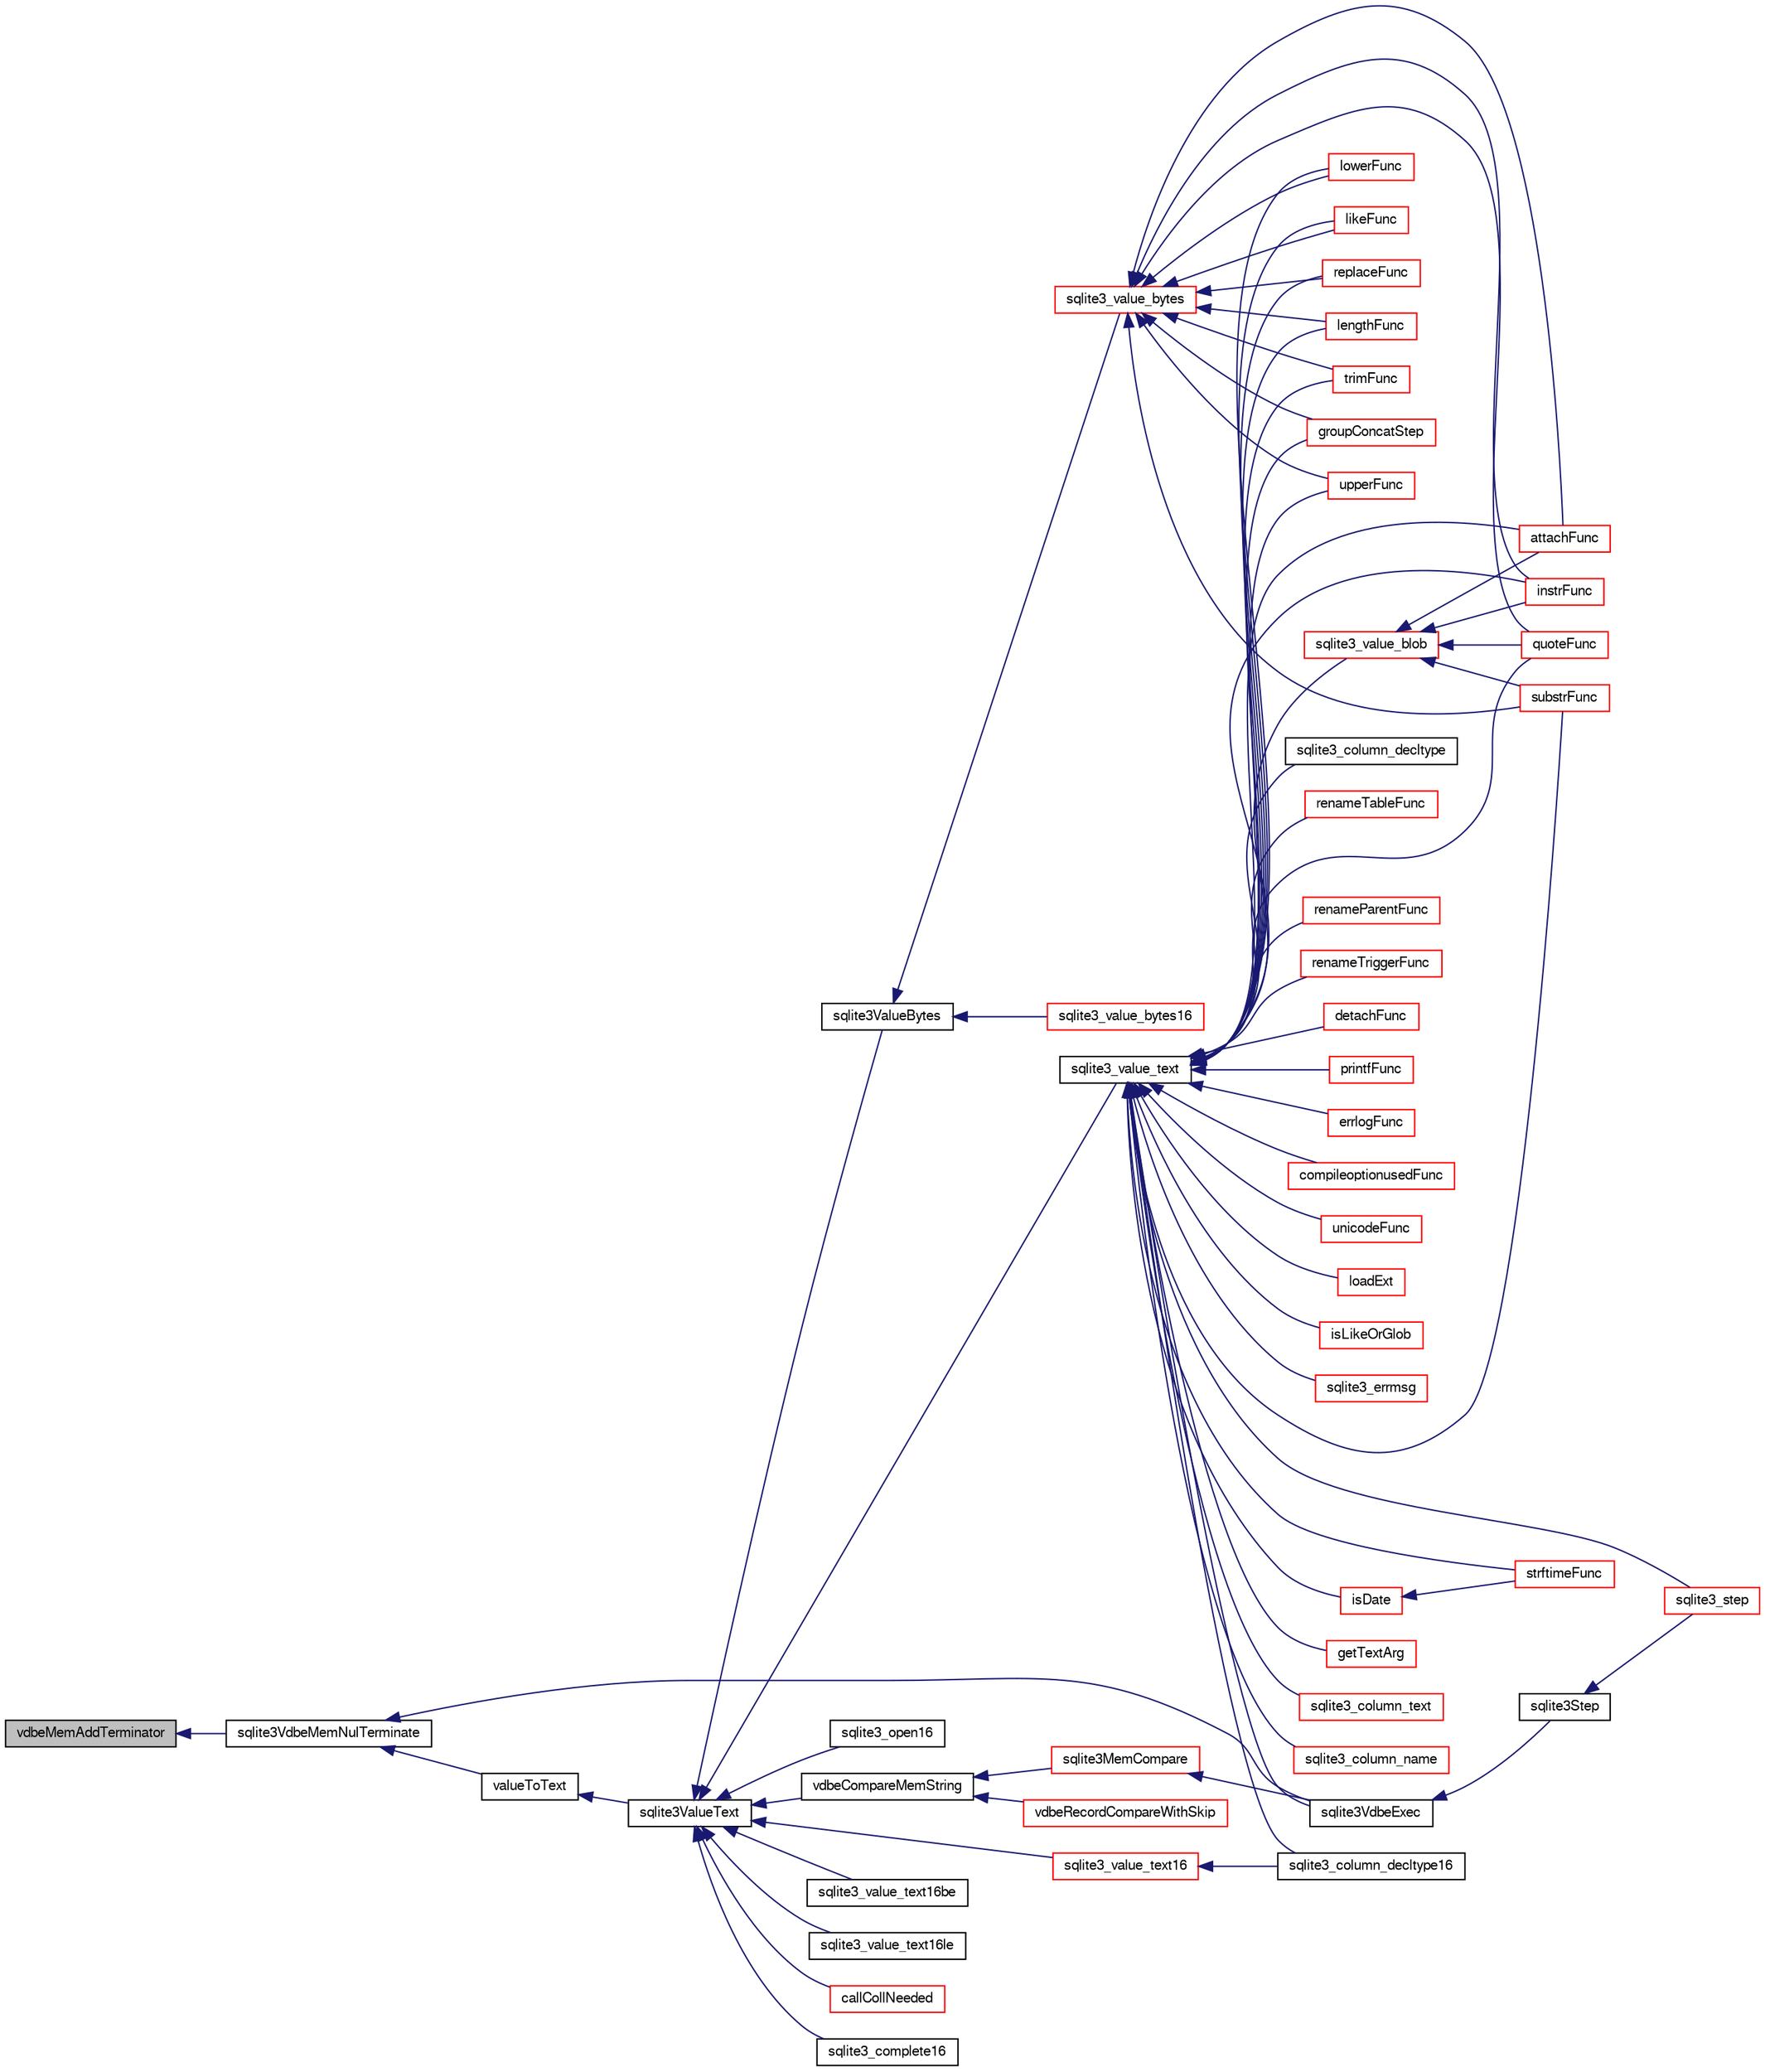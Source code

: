 digraph "vdbeMemAddTerminator"
{
  edge [fontname="FreeSans",fontsize="10",labelfontname="FreeSans",labelfontsize="10"];
  node [fontname="FreeSans",fontsize="10",shape=record];
  rankdir="LR";
  Node864403 [label="vdbeMemAddTerminator",height=0.2,width=0.4,color="black", fillcolor="grey75", style="filled", fontcolor="black"];
  Node864403 -> Node864404 [dir="back",color="midnightblue",fontsize="10",style="solid",fontname="FreeSans"];
  Node864404 [label="sqlite3VdbeMemNulTerminate",height=0.2,width=0.4,color="black", fillcolor="white", style="filled",URL="$sqlite3_8c.html#ad72ffa8a87fad7797ceeca0682df6aa3"];
  Node864404 -> Node864405 [dir="back",color="midnightblue",fontsize="10",style="solid",fontname="FreeSans"];
  Node864405 [label="valueToText",height=0.2,width=0.4,color="black", fillcolor="white", style="filled",URL="$sqlite3_8c.html#abded1c4848e5c5901949c02af499044c"];
  Node864405 -> Node864406 [dir="back",color="midnightblue",fontsize="10",style="solid",fontname="FreeSans"];
  Node864406 [label="sqlite3ValueText",height=0.2,width=0.4,color="black", fillcolor="white", style="filled",URL="$sqlite3_8c.html#ad567a94e52d1adf81f4857fdba00a59b"];
  Node864406 -> Node864407 [dir="back",color="midnightblue",fontsize="10",style="solid",fontname="FreeSans"];
  Node864407 [label="sqlite3ValueBytes",height=0.2,width=0.4,color="black", fillcolor="white", style="filled",URL="$sqlite3_8c.html#a2eac906bf499092dbbbfbb47ae75ad06"];
  Node864407 -> Node864408 [dir="back",color="midnightblue",fontsize="10",style="solid",fontname="FreeSans"];
  Node864408 [label="sqlite3_value_bytes",height=0.2,width=0.4,color="red", fillcolor="white", style="filled",URL="$sqlite3_8h.html#aee6da873358a81b4bbbe1284f157b146"];
  Node864408 -> Node864439 [dir="back",color="midnightblue",fontsize="10",style="solid",fontname="FreeSans"];
  Node864439 [label="attachFunc",height=0.2,width=0.4,color="red", fillcolor="white", style="filled",URL="$sqlite3_8c.html#a69cb751a7da501b9a0aa37e0d7c3eaf7"];
  Node864408 -> Node864672 [dir="back",color="midnightblue",fontsize="10",style="solid",fontname="FreeSans"];
  Node864672 [label="lengthFunc",height=0.2,width=0.4,color="red", fillcolor="white", style="filled",URL="$sqlite3_8c.html#affdabf006c37c26a1c3e325badb83546"];
  Node864408 -> Node865183 [dir="back",color="midnightblue",fontsize="10",style="solid",fontname="FreeSans"];
  Node865183 [label="instrFunc",height=0.2,width=0.4,color="red", fillcolor="white", style="filled",URL="$sqlite3_8c.html#a8f86ca540b92ac28aaefaa126170cf8c"];
  Node864408 -> Node865134 [dir="back",color="midnightblue",fontsize="10",style="solid",fontname="FreeSans"];
  Node865134 [label="substrFunc",height=0.2,width=0.4,color="red", fillcolor="white", style="filled",URL="$sqlite3_8c.html#a8a8739d9af5589338113371e440b2734"];
  Node864408 -> Node865137 [dir="back",color="midnightblue",fontsize="10",style="solid",fontname="FreeSans"];
  Node865137 [label="upperFunc",height=0.2,width=0.4,color="red", fillcolor="white", style="filled",URL="$sqlite3_8c.html#a8f26e491f9fd893cdb476c577f39f260"];
  Node864408 -> Node865138 [dir="back",color="midnightblue",fontsize="10",style="solid",fontname="FreeSans"];
  Node865138 [label="lowerFunc",height=0.2,width=0.4,color="red", fillcolor="white", style="filled",URL="$sqlite3_8c.html#a37a07e2d7c0cb4c521e9c334596c89a7"];
  Node864408 -> Node865154 [dir="back",color="midnightblue",fontsize="10",style="solid",fontname="FreeSans"];
  Node865154 [label="likeFunc",height=0.2,width=0.4,color="red", fillcolor="white", style="filled",URL="$sqlite3_8c.html#a066cc91be49c444497acfa7f2e7dfbd3"];
  Node864408 -> Node865037 [dir="back",color="midnightblue",fontsize="10",style="solid",fontname="FreeSans"];
  Node865037 [label="quoteFunc",height=0.2,width=0.4,color="red", fillcolor="white", style="filled",URL="$sqlite3_8c.html#a8e64c0ef376144dfad6a4a3d499056b8"];
  Node864408 -> Node865114 [dir="back",color="midnightblue",fontsize="10",style="solid",fontname="FreeSans"];
  Node865114 [label="replaceFunc",height=0.2,width=0.4,color="red", fillcolor="white", style="filled",URL="$sqlite3_8c.html#a752b98a7c55d204c397a4902b49b1ce4"];
  Node864408 -> Node865143 [dir="back",color="midnightblue",fontsize="10",style="solid",fontname="FreeSans"];
  Node865143 [label="trimFunc",height=0.2,width=0.4,color="red", fillcolor="white", style="filled",URL="$sqlite3_8c.html#afad56dbe7f08139a630156e644b14704"];
  Node864408 -> Node865104 [dir="back",color="midnightblue",fontsize="10",style="solid",fontname="FreeSans"];
  Node865104 [label="groupConcatStep",height=0.2,width=0.4,color="red", fillcolor="white", style="filled",URL="$sqlite3_8c.html#a5267fc47d0a0d9a8f128c59d100e645d"];
  Node864407 -> Node865232 [dir="back",color="midnightblue",fontsize="10",style="solid",fontname="FreeSans"];
  Node865232 [label="sqlite3_value_bytes16",height=0.2,width=0.4,color="red", fillcolor="white", style="filled",URL="$sqlite3_8h.html#a71c25f7d8ae1cedf94aa4b09d9ff6de2"];
  Node864406 -> Node865234 [dir="back",color="midnightblue",fontsize="10",style="solid",fontname="FreeSans"];
  Node865234 [label="vdbeCompareMemString",height=0.2,width=0.4,color="black", fillcolor="white", style="filled",URL="$sqlite3_8c.html#afc618ccf0c8dc5c4de68c35c8b1613c1"];
  Node865234 -> Node865235 [dir="back",color="midnightblue",fontsize="10",style="solid",fontname="FreeSans"];
  Node865235 [label="sqlite3MemCompare",height=0.2,width=0.4,color="red", fillcolor="white", style="filled",URL="$sqlite3_8c.html#a89fc02818dc8eb6be452ea408164b5e3"];
  Node865235 -> Node864412 [dir="back",color="midnightblue",fontsize="10",style="solid",fontname="FreeSans"];
  Node864412 [label="sqlite3VdbeExec",height=0.2,width=0.4,color="black", fillcolor="white", style="filled",URL="$sqlite3_8c.html#a8ce40a614bdc56719c4d642b1e4dfb21"];
  Node864412 -> Node864413 [dir="back",color="midnightblue",fontsize="10",style="solid",fontname="FreeSans"];
  Node864413 [label="sqlite3Step",height=0.2,width=0.4,color="black", fillcolor="white", style="filled",URL="$sqlite3_8c.html#a3f2872e873e2758a4beedad1d5113554"];
  Node864413 -> Node864414 [dir="back",color="midnightblue",fontsize="10",style="solid",fontname="FreeSans"];
  Node864414 [label="sqlite3_step",height=0.2,width=0.4,color="red", fillcolor="white", style="filled",URL="$sqlite3_8h.html#ac1e491ce36b7471eb28387f7d3c74334"];
  Node865234 -> Node865262 [dir="back",color="midnightblue",fontsize="10",style="solid",fontname="FreeSans"];
  Node865262 [label="vdbeRecordCompareWithSkip",height=0.2,width=0.4,color="red", fillcolor="white", style="filled",URL="$sqlite3_8c.html#a3e4bfdbbc6a8b6120c6df742e0720078"];
  Node864406 -> Node865267 [dir="back",color="midnightblue",fontsize="10",style="solid",fontname="FreeSans"];
  Node865267 [label="sqlite3_value_text",height=0.2,width=0.4,color="black", fillcolor="white", style="filled",URL="$sqlite3_8h.html#a78e024c17b349c4d40fd82d0e02a4a2c"];
  Node865267 -> Node865151 [dir="back",color="midnightblue",fontsize="10",style="solid",fontname="FreeSans"];
  Node865151 [label="isDate",height=0.2,width=0.4,color="red", fillcolor="white", style="filled",URL="$sqlite3_8c.html#a88586fabfb5a2ee248ccf6f5dfb90904"];
  Node865151 -> Node864993 [dir="back",color="midnightblue",fontsize="10",style="solid",fontname="FreeSans"];
  Node864993 [label="strftimeFunc",height=0.2,width=0.4,color="red", fillcolor="white", style="filled",URL="$sqlite3_8c.html#af531defbf93ba3aef96decedeafb344f"];
  Node865267 -> Node864993 [dir="back",color="midnightblue",fontsize="10",style="solid",fontname="FreeSans"];
  Node865267 -> Node865268 [dir="back",color="midnightblue",fontsize="10",style="solid",fontname="FreeSans"];
  Node865268 [label="getTextArg",height=0.2,width=0.4,color="red", fillcolor="white", style="filled",URL="$sqlite3_8c.html#afbb41850423ef20071cefaab0431e04d"];
  Node865267 -> Node865181 [dir="back",color="midnightblue",fontsize="10",style="solid",fontname="FreeSans"];
  Node865181 [label="sqlite3_value_blob",height=0.2,width=0.4,color="red", fillcolor="white", style="filled",URL="$sqlite3_8h.html#ad1fe791079db4f1e36cabe30f66b0ad5"];
  Node865181 -> Node864439 [dir="back",color="midnightblue",fontsize="10",style="solid",fontname="FreeSans"];
  Node865181 -> Node865183 [dir="back",color="midnightblue",fontsize="10",style="solid",fontname="FreeSans"];
  Node865181 -> Node865134 [dir="back",color="midnightblue",fontsize="10",style="solid",fontname="FreeSans"];
  Node865181 -> Node865037 [dir="back",color="midnightblue",fontsize="10",style="solid",fontname="FreeSans"];
  Node865267 -> Node864414 [dir="back",color="midnightblue",fontsize="10",style="solid",fontname="FreeSans"];
  Node865267 -> Node865269 [dir="back",color="midnightblue",fontsize="10",style="solid",fontname="FreeSans"];
  Node865269 [label="sqlite3_column_text",height=0.2,width=0.4,color="red", fillcolor="white", style="filled",URL="$sqlite3_8h.html#a2f04c4c4fcf17f6e866236cce8c0d426"];
  Node865267 -> Node865270 [dir="back",color="midnightblue",fontsize="10",style="solid",fontname="FreeSans"];
  Node865270 [label="sqlite3_column_name",height=0.2,width=0.4,color="red", fillcolor="white", style="filled",URL="$sqlite3_8h.html#a01def208cc0075b490ec34c00e7b4294"];
  Node865267 -> Node865271 [dir="back",color="midnightblue",fontsize="10",style="solid",fontname="FreeSans"];
  Node865271 [label="sqlite3_column_decltype",height=0.2,width=0.4,color="black", fillcolor="white", style="filled",URL="$sqlite3_8h.html#a3cdf5e63589b1235030b6ad95f03d83b"];
  Node865267 -> Node865272 [dir="back",color="midnightblue",fontsize="10",style="solid",fontname="FreeSans"];
  Node865272 [label="sqlite3_column_decltype16",height=0.2,width=0.4,color="black", fillcolor="white", style="filled",URL="$sqlite3_8h.html#a73da44139548b1d8951c84ae59d3c12e"];
  Node865267 -> Node864412 [dir="back",color="midnightblue",fontsize="10",style="solid",fontname="FreeSans"];
  Node865267 -> Node864909 [dir="back",color="midnightblue",fontsize="10",style="solid",fontname="FreeSans"];
  Node864909 [label="renameTableFunc",height=0.2,width=0.4,color="red", fillcolor="white", style="filled",URL="$sqlite3_8c.html#aad60fbd27dbc13ef0d06ac3f2d2fc594"];
  Node865267 -> Node864911 [dir="back",color="midnightblue",fontsize="10",style="solid",fontname="FreeSans"];
  Node864911 [label="renameParentFunc",height=0.2,width=0.4,color="red", fillcolor="white", style="filled",URL="$sqlite3_8c.html#a8d4f2e761693277684d0a9b45812b73d"];
  Node865267 -> Node864912 [dir="back",color="midnightblue",fontsize="10",style="solid",fontname="FreeSans"];
  Node864912 [label="renameTriggerFunc",height=0.2,width=0.4,color="red", fillcolor="white", style="filled",URL="$sqlite3_8c.html#ad20a735ddb4907a5d46c017da75a3a12"];
  Node865267 -> Node864439 [dir="back",color="midnightblue",fontsize="10",style="solid",fontname="FreeSans"];
  Node865267 -> Node864625 [dir="back",color="midnightblue",fontsize="10",style="solid",fontname="FreeSans"];
  Node864625 [label="detachFunc",height=0.2,width=0.4,color="red", fillcolor="white", style="filled",URL="$sqlite3_8c.html#a2b3dd04cb87abd088926ab0082a60b77"];
  Node865267 -> Node864672 [dir="back",color="midnightblue",fontsize="10",style="solid",fontname="FreeSans"];
  Node865267 -> Node865183 [dir="back",color="midnightblue",fontsize="10",style="solid",fontname="FreeSans"];
  Node865267 -> Node865087 [dir="back",color="midnightblue",fontsize="10",style="solid",fontname="FreeSans"];
  Node865087 [label="printfFunc",height=0.2,width=0.4,color="red", fillcolor="white", style="filled",URL="$sqlite3_8c.html#a80ca21d434c7c5b6668bee721331dda8"];
  Node865267 -> Node865134 [dir="back",color="midnightblue",fontsize="10",style="solid",fontname="FreeSans"];
  Node865267 -> Node865137 [dir="back",color="midnightblue",fontsize="10",style="solid",fontname="FreeSans"];
  Node865267 -> Node865138 [dir="back",color="midnightblue",fontsize="10",style="solid",fontname="FreeSans"];
  Node865267 -> Node865154 [dir="back",color="midnightblue",fontsize="10",style="solid",fontname="FreeSans"];
  Node865267 -> Node865081 [dir="back",color="midnightblue",fontsize="10",style="solid",fontname="FreeSans"];
  Node865081 [label="errlogFunc",height=0.2,width=0.4,color="red", fillcolor="white", style="filled",URL="$sqlite3_8c.html#a56d5c8e1f0a43e4c9f8864c27065393f"];
  Node865267 -> Node865273 [dir="back",color="midnightblue",fontsize="10",style="solid",fontname="FreeSans"];
  Node865273 [label="compileoptionusedFunc",height=0.2,width=0.4,color="red", fillcolor="white", style="filled",URL="$sqlite3_8c.html#ab8caa7140383f5e738f29c859232145f"];
  Node865267 -> Node865037 [dir="back",color="midnightblue",fontsize="10",style="solid",fontname="FreeSans"];
  Node865267 -> Node865274 [dir="back",color="midnightblue",fontsize="10",style="solid",fontname="FreeSans"];
  Node865274 [label="unicodeFunc",height=0.2,width=0.4,color="red", fillcolor="white", style="filled",URL="$sqlite3_8c.html#a1d3d012cbe2276d8d713be80884db355"];
  Node865267 -> Node865114 [dir="back",color="midnightblue",fontsize="10",style="solid",fontname="FreeSans"];
  Node865267 -> Node865143 [dir="back",color="midnightblue",fontsize="10",style="solid",fontname="FreeSans"];
  Node865267 -> Node864982 [dir="back",color="midnightblue",fontsize="10",style="solid",fontname="FreeSans"];
  Node864982 [label="loadExt",height=0.2,width=0.4,color="red", fillcolor="white", style="filled",URL="$sqlite3_8c.html#a9f9125be634178265fb95e98b8304548"];
  Node865267 -> Node865104 [dir="back",color="midnightblue",fontsize="10",style="solid",fontname="FreeSans"];
  Node865267 -> Node864520 [dir="back",color="midnightblue",fontsize="10",style="solid",fontname="FreeSans"];
  Node864520 [label="isLikeOrGlob",height=0.2,width=0.4,color="red", fillcolor="white", style="filled",URL="$sqlite3_8c.html#a6c38e495198bf8976f68d1a6ebd74a50"];
  Node865267 -> Node865045 [dir="back",color="midnightblue",fontsize="10",style="solid",fontname="FreeSans"];
  Node865045 [label="sqlite3_errmsg",height=0.2,width=0.4,color="red", fillcolor="white", style="filled",URL="$sqlite3_8h.html#a837fcee5d377d9b9b1ba08b61a5bbb42"];
  Node864406 -> Node865275 [dir="back",color="midnightblue",fontsize="10",style="solid",fontname="FreeSans"];
  Node865275 [label="sqlite3_value_text16",height=0.2,width=0.4,color="red", fillcolor="white", style="filled",URL="$sqlite3_8h.html#ae934ba629bb0e085a2de4802990f00d1"];
  Node865275 -> Node865272 [dir="back",color="midnightblue",fontsize="10",style="solid",fontname="FreeSans"];
  Node864406 -> Node865278 [dir="back",color="midnightblue",fontsize="10",style="solid",fontname="FreeSans"];
  Node865278 [label="sqlite3_value_text16be",height=0.2,width=0.4,color="black", fillcolor="white", style="filled",URL="$sqlite3_8h.html#af229071bebf3bca9a34476e439bb2d6f"];
  Node864406 -> Node865279 [dir="back",color="midnightblue",fontsize="10",style="solid",fontname="FreeSans"];
  Node865279 [label="sqlite3_value_text16le",height=0.2,width=0.4,color="black", fillcolor="white", style="filled",URL="$sqlite3_8h.html#a7077f9814bbfd409d14ed77ea35e5d86"];
  Node864406 -> Node865125 [dir="back",color="midnightblue",fontsize="10",style="solid",fontname="FreeSans"];
  Node865125 [label="callCollNeeded",height=0.2,width=0.4,color="red", fillcolor="white", style="filled",URL="$sqlite3_8c.html#a4b69d70c8956d161ab4ec05d87ae1054"];
  Node864406 -> Node865126 [dir="back",color="midnightblue",fontsize="10",style="solid",fontname="FreeSans"];
  Node865126 [label="sqlite3_complete16",height=0.2,width=0.4,color="black", fillcolor="white", style="filled",URL="$sqlite3_8h.html#a3260341c2ef82787acca48414a1d03a1"];
  Node864406 -> Node864648 [dir="back",color="midnightblue",fontsize="10",style="solid",fontname="FreeSans"];
  Node864648 [label="sqlite3_open16",height=0.2,width=0.4,color="black", fillcolor="white", style="filled",URL="$sqlite3_8h.html#adbc401bb96713f32e553db32f6f3ca33"];
  Node864404 -> Node864412 [dir="back",color="midnightblue",fontsize="10",style="solid",fontname="FreeSans"];
}
